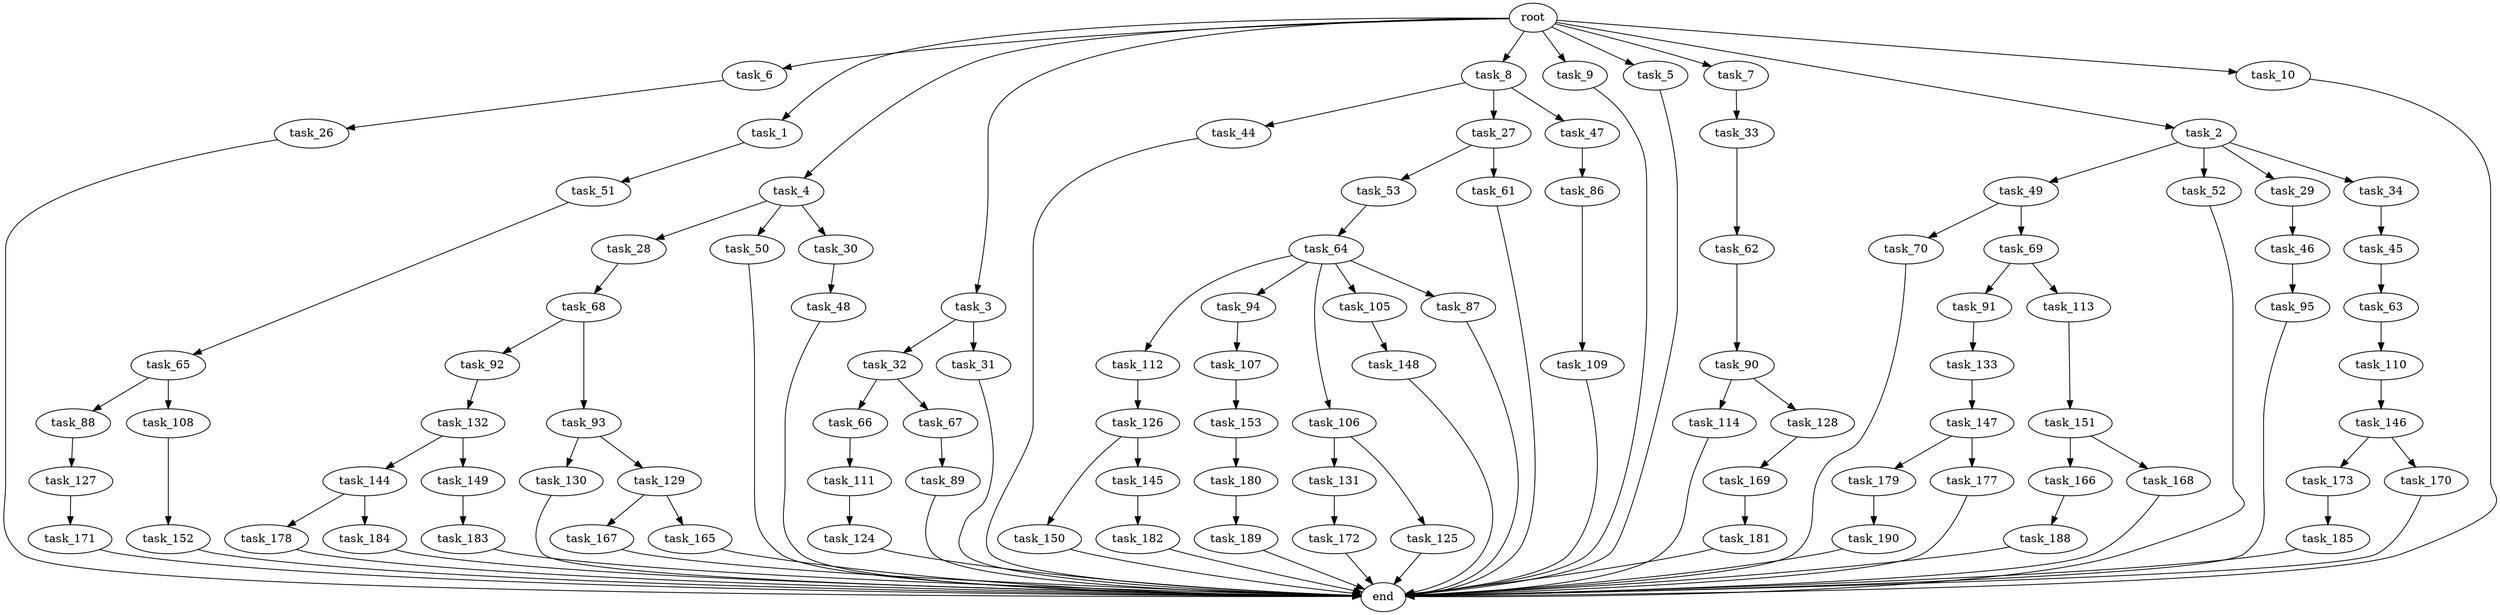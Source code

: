 digraph G {
  task_112 [size="137438953.472000"];
  task_6 [size="1.024000"];
  task_169 [size="309237645.312000"];
  task_91 [size="420906795.008000"];
  task_45 [size="214748364.800000"];
  task_44 [size="695784701.952000"];
  task_66 [size="695784701.952000"];
  task_1 [size="1.024000"];
  task_150 [size="695784701.952000"];
  task_68 [size="549755813.888000"];
  task_190 [size="214748364.800000"];
  task_65 [size="858993459.200000"];
  task_130 [size="858993459.200000"];
  root [size="0.000000"];
  task_63 [size="695784701.952000"];
  task_179 [size="549755813.888000"];
  task_144 [size="858993459.200000"];
  task_148 [size="214748364.800000"];
  task_4 [size="1.024000"];
  task_3 [size="1.024000"];
  task_86 [size="309237645.312000"];
  task_147 [size="214748364.800000"];
  task_131 [size="858993459.200000"];
  task_189 [size="420906795.008000"];
  task_173 [size="549755813.888000"];
  task_183 [size="214748364.800000"];
  task_178 [size="309237645.312000"];
  task_114 [size="420906795.008000"];
  task_8 [size="1.024000"];
  task_9 [size="1.024000"];
  task_184 [size="309237645.312000"];
  task_27 [size="695784701.952000"];
  task_109 [size="420906795.008000"];
  task_177 [size="549755813.888000"];
  task_133 [size="309237645.312000"];
  task_5 [size="1.024000"];
  task_166 [size="695784701.952000"];
  task_107 [size="549755813.888000"];
  task_49 [size="695784701.952000"];
  task_145 [size="695784701.952000"];
  task_128 [size="420906795.008000"];
  task_32 [size="858993459.200000"];
  task_172 [size="309237645.312000"];
  task_92 [size="214748364.800000"];
  task_168 [size="695784701.952000"];
  task_88 [size="214748364.800000"];
  task_167 [size="77309411.328000"];
  task_152 [size="309237645.312000"];
  task_7 [size="1.024000"];
  task_113 [size="420906795.008000"];
  task_188 [size="214748364.800000"];
  task_151 [size="77309411.328000"];
  task_53 [size="549755813.888000"];
  task_181 [size="309237645.312000"];
  task_132 [size="695784701.952000"];
  task_126 [size="309237645.312000"];
  task_51 [size="34359738.368000"];
  task_31 [size="858993459.200000"];
  task_94 [size="137438953.472000"];
  task_28 [size="549755813.888000"];
  task_62 [size="858993459.200000"];
  task_180 [size="214748364.800000"];
  task_26 [size="549755813.888000"];
  task_165 [size="77309411.328000"];
  task_2 [size="1.024000"];
  task_106 [size="137438953.472000"];
  task_105 [size="137438953.472000"];
  task_61 [size="549755813.888000"];
  task_153 [size="695784701.952000"];
  task_129 [size="858993459.200000"];
  task_52 [size="695784701.952000"];
  task_87 [size="137438953.472000"];
  task_50 [size="549755813.888000"];
  task_182 [size="34359738.368000"];
  task_127 [size="77309411.328000"];
  task_70 [size="309237645.312000"];
  task_30 [size="549755813.888000"];
  task_108 [size="214748364.800000"];
  task_67 [size="695784701.952000"];
  task_48 [size="77309411.328000"];
  task_10 [size="1.024000"];
  task_149 [size="858993459.200000"];
  task_185 [size="137438953.472000"];
  task_64 [size="695784701.952000"];
  task_29 [size="695784701.952000"];
  task_93 [size="214748364.800000"];
  task_33 [size="34359738.368000"];
  task_47 [size="695784701.952000"];
  task_69 [size="309237645.312000"];
  task_95 [size="137438953.472000"];
  end [size="0.000000"];
  task_111 [size="309237645.312000"];
  task_89 [size="420906795.008000"];
  task_46 [size="214748364.800000"];
  task_146 [size="77309411.328000"];
  task_170 [size="549755813.888000"];
  task_34 [size="695784701.952000"];
  task_110 [size="695784701.952000"];
  task_124 [size="34359738.368000"];
  task_125 [size="858993459.200000"];
  task_171 [size="77309411.328000"];
  task_90 [size="137438953.472000"];

  task_112 -> task_126 [size="301989888.000000"];
  task_6 -> task_26 [size="536870912.000000"];
  task_169 -> task_181 [size="301989888.000000"];
  task_91 -> task_133 [size="301989888.000000"];
  task_45 -> task_63 [size="679477248.000000"];
  task_44 -> end [size="1.000000"];
  task_66 -> task_111 [size="301989888.000000"];
  task_1 -> task_51 [size="33554432.000000"];
  task_150 -> end [size="1.000000"];
  task_68 -> task_92 [size="209715200.000000"];
  task_68 -> task_93 [size="209715200.000000"];
  task_190 -> end [size="1.000000"];
  task_65 -> task_108 [size="209715200.000000"];
  task_65 -> task_88 [size="209715200.000000"];
  task_130 -> end [size="1.000000"];
  root -> task_2 [size="1.000000"];
  root -> task_6 [size="1.000000"];
  root -> task_7 [size="1.000000"];
  root -> task_4 [size="1.000000"];
  root -> task_3 [size="1.000000"];
  root -> task_5 [size="1.000000"];
  root -> task_1 [size="1.000000"];
  root -> task_8 [size="1.000000"];
  root -> task_9 [size="1.000000"];
  root -> task_10 [size="1.000000"];
  task_63 -> task_110 [size="679477248.000000"];
  task_179 -> task_190 [size="209715200.000000"];
  task_144 -> task_184 [size="301989888.000000"];
  task_144 -> task_178 [size="301989888.000000"];
  task_148 -> end [size="1.000000"];
  task_4 -> task_50 [size="536870912.000000"];
  task_4 -> task_30 [size="536870912.000000"];
  task_4 -> task_28 [size="536870912.000000"];
  task_3 -> task_31 [size="838860800.000000"];
  task_3 -> task_32 [size="838860800.000000"];
  task_86 -> task_109 [size="411041792.000000"];
  task_147 -> task_177 [size="536870912.000000"];
  task_147 -> task_179 [size="536870912.000000"];
  task_131 -> task_172 [size="301989888.000000"];
  task_189 -> end [size="1.000000"];
  task_173 -> task_185 [size="134217728.000000"];
  task_183 -> end [size="1.000000"];
  task_178 -> end [size="1.000000"];
  task_114 -> end [size="1.000000"];
  task_8 -> task_27 [size="679477248.000000"];
  task_8 -> task_44 [size="679477248.000000"];
  task_8 -> task_47 [size="679477248.000000"];
  task_9 -> end [size="1.000000"];
  task_184 -> end [size="1.000000"];
  task_27 -> task_53 [size="536870912.000000"];
  task_27 -> task_61 [size="536870912.000000"];
  task_109 -> end [size="1.000000"];
  task_177 -> end [size="1.000000"];
  task_133 -> task_147 [size="209715200.000000"];
  task_5 -> end [size="1.000000"];
  task_166 -> task_188 [size="209715200.000000"];
  task_107 -> task_153 [size="679477248.000000"];
  task_49 -> task_69 [size="301989888.000000"];
  task_49 -> task_70 [size="301989888.000000"];
  task_145 -> task_182 [size="33554432.000000"];
  task_128 -> task_169 [size="301989888.000000"];
  task_32 -> task_67 [size="679477248.000000"];
  task_32 -> task_66 [size="679477248.000000"];
  task_172 -> end [size="1.000000"];
  task_92 -> task_132 [size="679477248.000000"];
  task_168 -> end [size="1.000000"];
  task_88 -> task_127 [size="75497472.000000"];
  task_167 -> end [size="1.000000"];
  task_152 -> end [size="1.000000"];
  task_7 -> task_33 [size="33554432.000000"];
  task_113 -> task_151 [size="75497472.000000"];
  task_188 -> end [size="1.000000"];
  task_151 -> task_166 [size="679477248.000000"];
  task_151 -> task_168 [size="679477248.000000"];
  task_53 -> task_64 [size="679477248.000000"];
  task_181 -> end [size="1.000000"];
  task_132 -> task_149 [size="838860800.000000"];
  task_132 -> task_144 [size="838860800.000000"];
  task_126 -> task_150 [size="679477248.000000"];
  task_126 -> task_145 [size="679477248.000000"];
  task_51 -> task_65 [size="838860800.000000"];
  task_31 -> end [size="1.000000"];
  task_94 -> task_107 [size="536870912.000000"];
  task_28 -> task_68 [size="536870912.000000"];
  task_62 -> task_90 [size="134217728.000000"];
  task_180 -> task_189 [size="411041792.000000"];
  task_26 -> end [size="1.000000"];
  task_165 -> end [size="1.000000"];
  task_2 -> task_29 [size="679477248.000000"];
  task_2 -> task_34 [size="679477248.000000"];
  task_2 -> task_52 [size="679477248.000000"];
  task_2 -> task_49 [size="679477248.000000"];
  task_106 -> task_125 [size="838860800.000000"];
  task_106 -> task_131 [size="838860800.000000"];
  task_105 -> task_148 [size="209715200.000000"];
  task_61 -> end [size="1.000000"];
  task_153 -> task_180 [size="209715200.000000"];
  task_129 -> task_165 [size="75497472.000000"];
  task_129 -> task_167 [size="75497472.000000"];
  task_52 -> end [size="1.000000"];
  task_87 -> end [size="1.000000"];
  task_50 -> end [size="1.000000"];
  task_182 -> end [size="1.000000"];
  task_127 -> task_171 [size="75497472.000000"];
  task_70 -> end [size="1.000000"];
  task_30 -> task_48 [size="75497472.000000"];
  task_108 -> task_152 [size="301989888.000000"];
  task_67 -> task_89 [size="411041792.000000"];
  task_48 -> end [size="1.000000"];
  task_10 -> end [size="1.000000"];
  task_149 -> task_183 [size="209715200.000000"];
  task_185 -> end [size="1.000000"];
  task_64 -> task_87 [size="134217728.000000"];
  task_64 -> task_112 [size="134217728.000000"];
  task_64 -> task_106 [size="134217728.000000"];
  task_64 -> task_105 [size="134217728.000000"];
  task_64 -> task_94 [size="134217728.000000"];
  task_29 -> task_46 [size="209715200.000000"];
  task_93 -> task_129 [size="838860800.000000"];
  task_93 -> task_130 [size="838860800.000000"];
  task_33 -> task_62 [size="838860800.000000"];
  task_47 -> task_86 [size="301989888.000000"];
  task_69 -> task_113 [size="411041792.000000"];
  task_69 -> task_91 [size="411041792.000000"];
  task_95 -> end [size="1.000000"];
  task_111 -> task_124 [size="33554432.000000"];
  task_89 -> end [size="1.000000"];
  task_46 -> task_95 [size="134217728.000000"];
  task_146 -> task_170 [size="536870912.000000"];
  task_146 -> task_173 [size="536870912.000000"];
  task_170 -> end [size="1.000000"];
  task_34 -> task_45 [size="209715200.000000"];
  task_110 -> task_146 [size="75497472.000000"];
  task_124 -> end [size="1.000000"];
  task_125 -> end [size="1.000000"];
  task_171 -> end [size="1.000000"];
  task_90 -> task_128 [size="411041792.000000"];
  task_90 -> task_114 [size="411041792.000000"];
}
